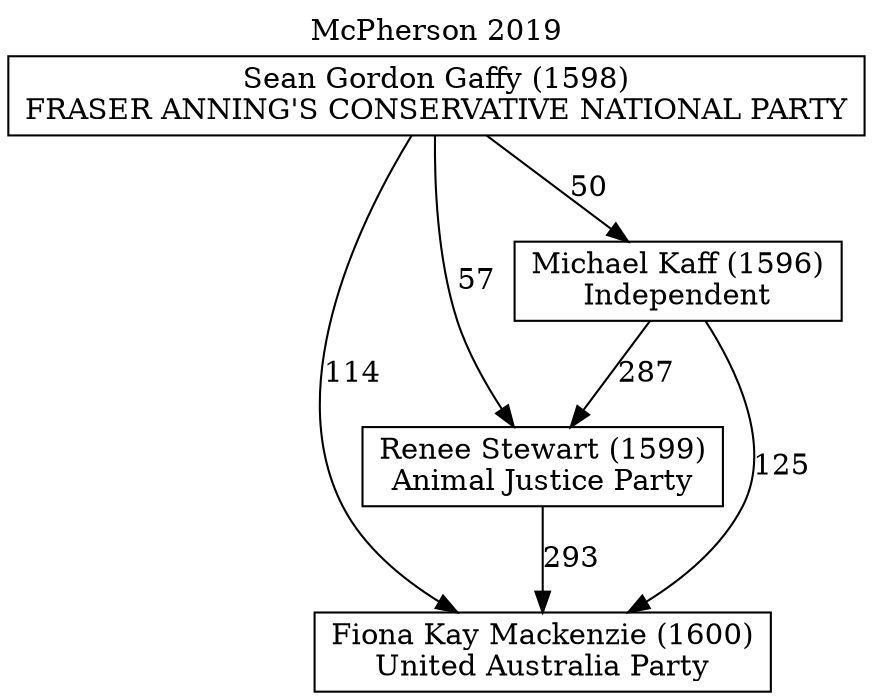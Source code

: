 // House preference flow
digraph "Fiona Kay Mackenzie (1600)_McPherson_2019" {
	graph [label="McPherson 2019" labelloc=t mclimit=10]
	node [shape=box]
	"Fiona Kay Mackenzie (1600)" [label="Fiona Kay Mackenzie (1600)
United Australia Party"]
	"Renee Stewart (1599)" [label="Renee Stewart (1599)
Animal Justice Party"]
	"Michael Kaff (1596)" [label="Michael Kaff (1596)
Independent"]
	"Sean Gordon Gaffy (1598)" [label="Sean Gordon Gaffy (1598)
FRASER ANNING'S CONSERVATIVE NATIONAL PARTY"]
	"Renee Stewart (1599)" -> "Fiona Kay Mackenzie (1600)" [label=293]
	"Michael Kaff (1596)" -> "Renee Stewart (1599)" [label=287]
	"Sean Gordon Gaffy (1598)" -> "Michael Kaff (1596)" [label=50]
	"Michael Kaff (1596)" -> "Fiona Kay Mackenzie (1600)" [label=125]
	"Sean Gordon Gaffy (1598)" -> "Fiona Kay Mackenzie (1600)" [label=114]
	"Sean Gordon Gaffy (1598)" -> "Renee Stewart (1599)" [label=57]
}
